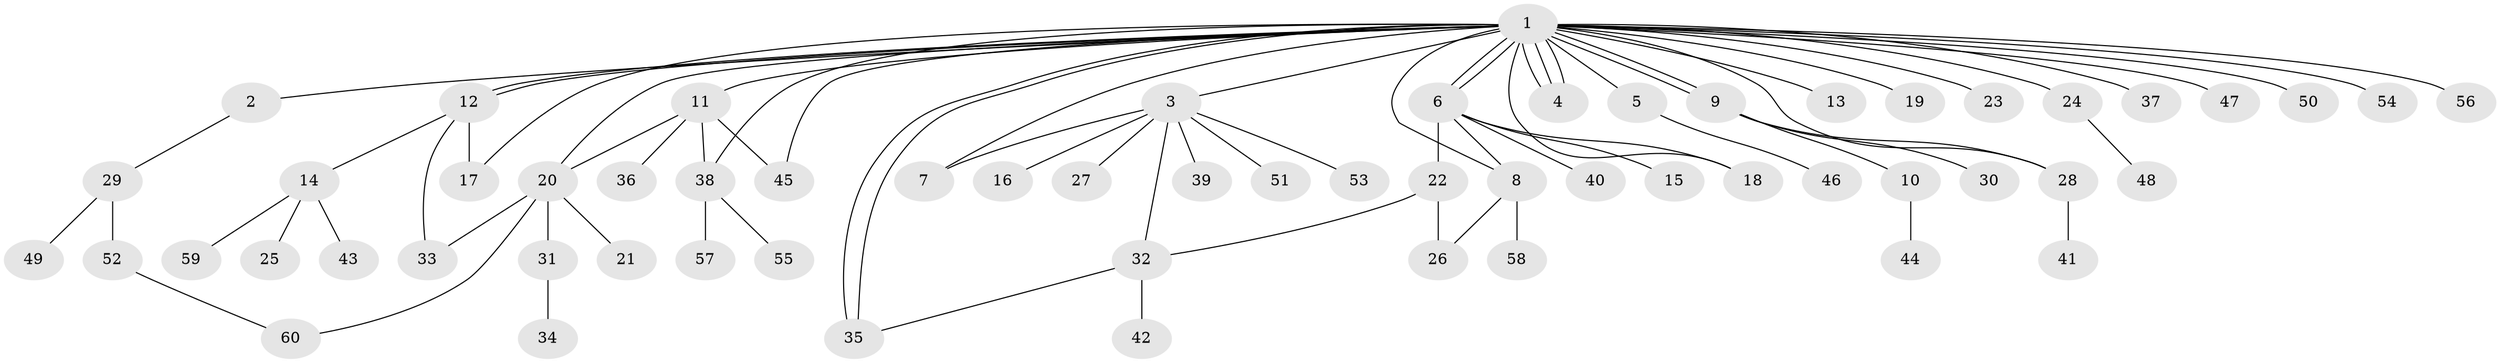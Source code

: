 // Generated by graph-tools (version 1.1) at 2025/35/03/09/25 02:35:36]
// undirected, 60 vertices, 78 edges
graph export_dot {
graph [start="1"]
  node [color=gray90,style=filled];
  1;
  2;
  3;
  4;
  5;
  6;
  7;
  8;
  9;
  10;
  11;
  12;
  13;
  14;
  15;
  16;
  17;
  18;
  19;
  20;
  21;
  22;
  23;
  24;
  25;
  26;
  27;
  28;
  29;
  30;
  31;
  32;
  33;
  34;
  35;
  36;
  37;
  38;
  39;
  40;
  41;
  42;
  43;
  44;
  45;
  46;
  47;
  48;
  49;
  50;
  51;
  52;
  53;
  54;
  55;
  56;
  57;
  58;
  59;
  60;
  1 -- 2;
  1 -- 3;
  1 -- 4;
  1 -- 4;
  1 -- 4;
  1 -- 5;
  1 -- 6;
  1 -- 6;
  1 -- 7;
  1 -- 8;
  1 -- 9;
  1 -- 9;
  1 -- 11;
  1 -- 12;
  1 -- 12;
  1 -- 13;
  1 -- 17;
  1 -- 18;
  1 -- 19;
  1 -- 20;
  1 -- 23;
  1 -- 24;
  1 -- 28;
  1 -- 35;
  1 -- 35;
  1 -- 37;
  1 -- 38;
  1 -- 45;
  1 -- 47;
  1 -- 50;
  1 -- 54;
  1 -- 56;
  2 -- 29;
  3 -- 7;
  3 -- 16;
  3 -- 27;
  3 -- 32;
  3 -- 39;
  3 -- 51;
  3 -- 53;
  5 -- 46;
  6 -- 8;
  6 -- 15;
  6 -- 18;
  6 -- 22;
  6 -- 40;
  8 -- 26;
  8 -- 58;
  9 -- 10;
  9 -- 28;
  9 -- 30;
  10 -- 44;
  11 -- 20;
  11 -- 36;
  11 -- 38;
  11 -- 45;
  12 -- 14;
  12 -- 17;
  12 -- 33;
  14 -- 25;
  14 -- 43;
  14 -- 59;
  20 -- 21;
  20 -- 31;
  20 -- 33;
  20 -- 60;
  22 -- 26;
  22 -- 32;
  24 -- 48;
  28 -- 41;
  29 -- 49;
  29 -- 52;
  31 -- 34;
  32 -- 35;
  32 -- 42;
  38 -- 55;
  38 -- 57;
  52 -- 60;
}

